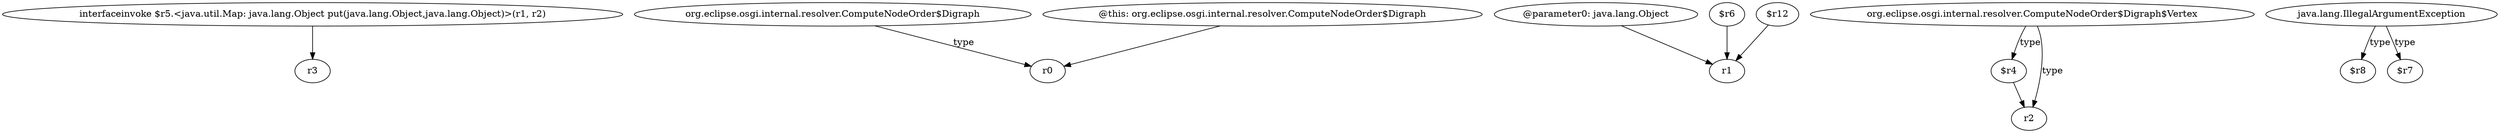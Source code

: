digraph g {
0[label="interfaceinvoke $r5.<java.util.Map: java.lang.Object put(java.lang.Object,java.lang.Object)>(r1, r2)"]
1[label="r3"]
0->1[label=""]
2[label="org.eclipse.osgi.internal.resolver.ComputeNodeOrder$Digraph"]
3[label="r0"]
2->3[label="type"]
4[label="@parameter0: java.lang.Object"]
5[label="r1"]
4->5[label=""]
6[label="$r4"]
7[label="r2"]
6->7[label=""]
8[label="$r6"]
8->5[label=""]
9[label="org.eclipse.osgi.internal.resolver.ComputeNodeOrder$Digraph$Vertex"]
9->7[label="type"]
10[label="java.lang.IllegalArgumentException"]
11[label="$r8"]
10->11[label="type"]
12[label="$r7"]
10->12[label="type"]
13[label="$r12"]
13->5[label=""]
9->6[label="type"]
14[label="@this: org.eclipse.osgi.internal.resolver.ComputeNodeOrder$Digraph"]
14->3[label=""]
}